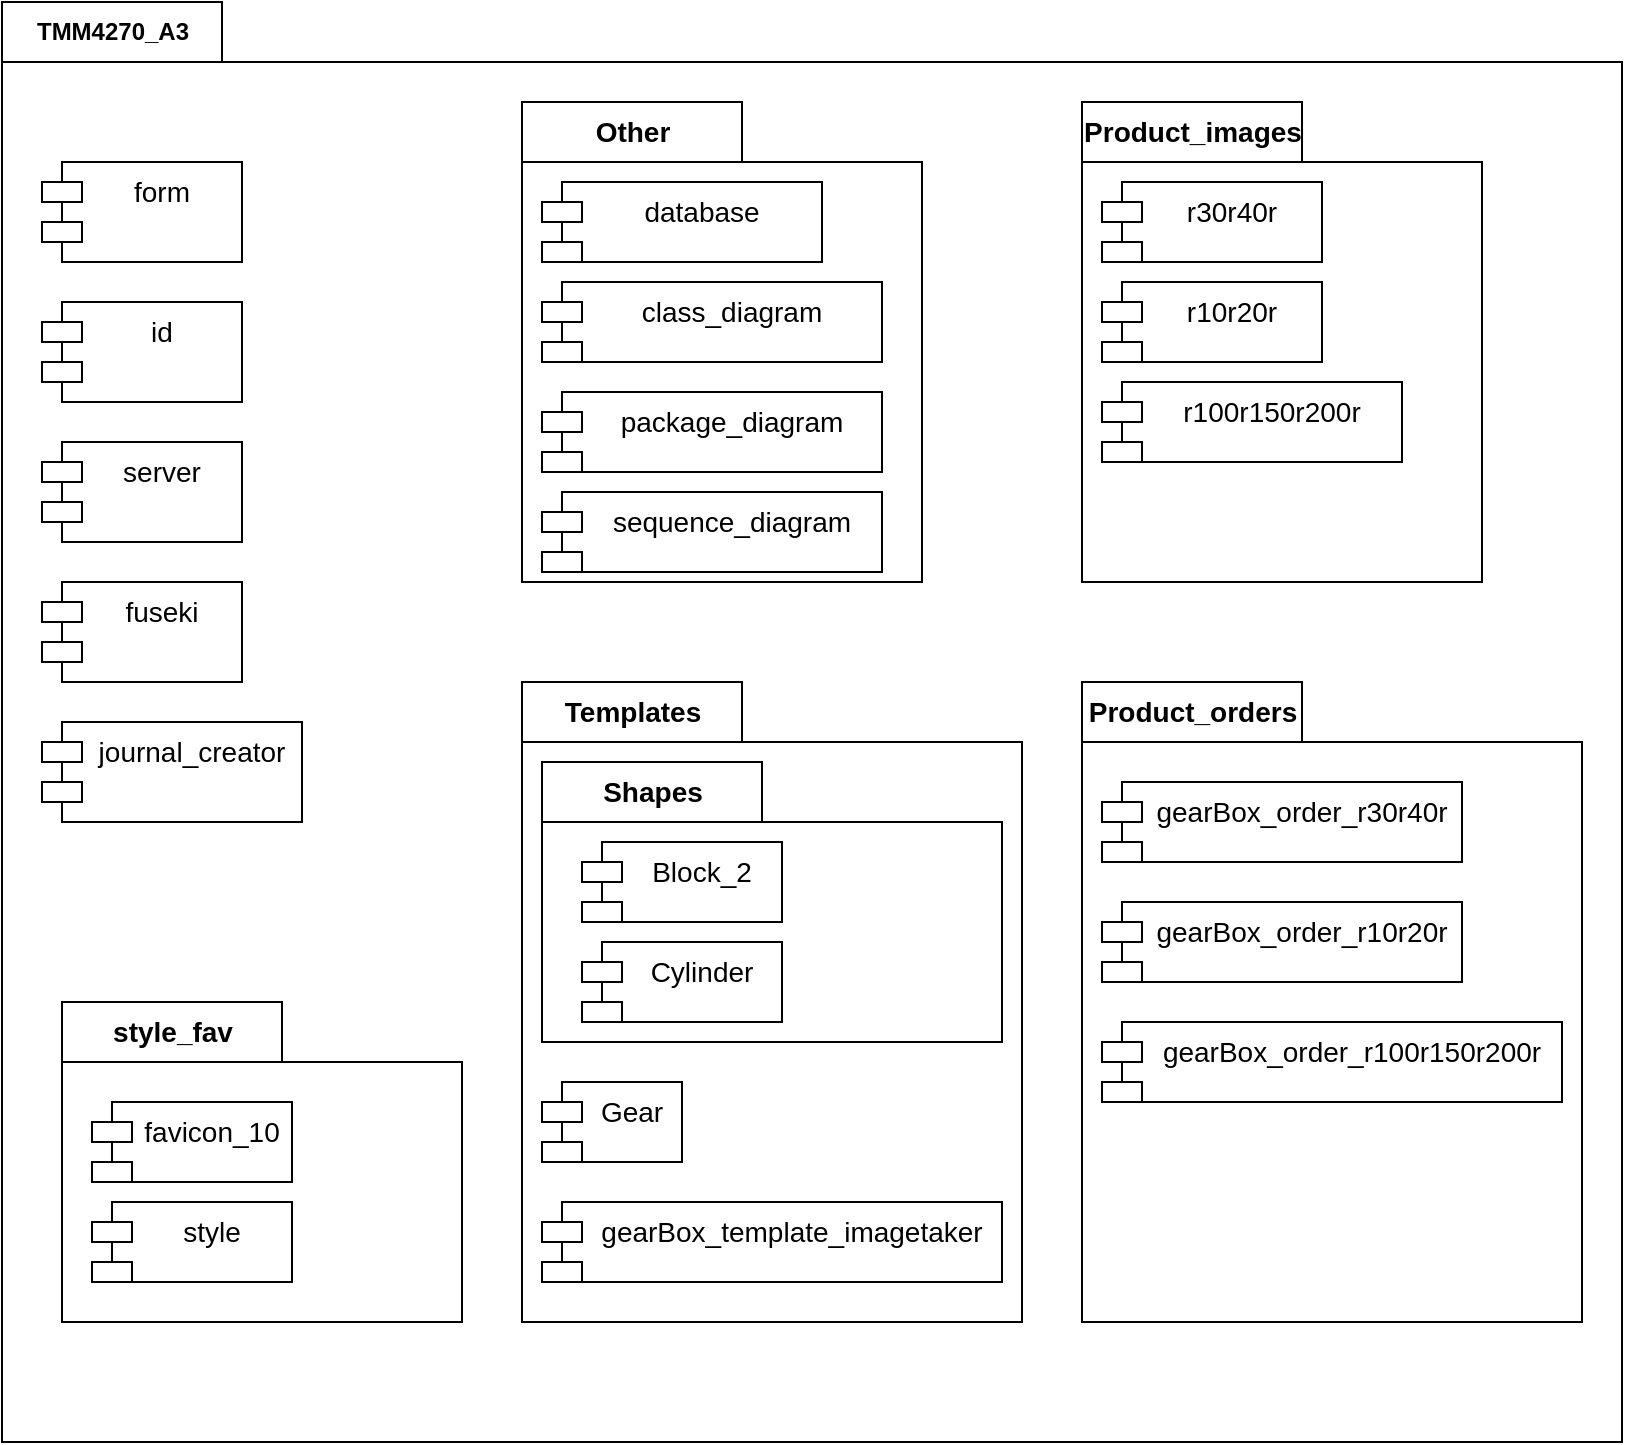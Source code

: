 <mxfile version="15.8.6"><diagram id="L_BPgokhd2ewvMfTUU4q" name="Page-1"><mxGraphModel dx="1210" dy="953" grid="1" gridSize="10" guides="1" tooltips="1" connect="1" arrows="1" fold="1" page="1" pageScale="1" pageWidth="850" pageHeight="1100" math="0" shadow="0"><root><mxCell id="0"/><mxCell id="1" parent="0"/><mxCell id="UrXPLcxSbEMi2YndWBVM-1" value="TMM4270_A3" style="shape=folder;fontStyle=1;tabWidth=110;tabHeight=30;tabPosition=left;html=1;boundedLbl=1;labelInHeader=1;container=1;collapsible=0;recursiveResize=0;" vertex="1" parent="1"><mxGeometry x="30" y="100" width="810" height="720" as="geometry"/></mxCell><mxCell id="UrXPLcxSbEMi2YndWBVM-5" value="form" style="shape=module;align=left;spacingLeft=20;align=center;verticalAlign=top;fontSize=14;" vertex="1" parent="UrXPLcxSbEMi2YndWBVM-1"><mxGeometry x="20" y="80" width="100" height="50" as="geometry"/></mxCell><mxCell id="UrXPLcxSbEMi2YndWBVM-10" value="server" style="shape=module;align=left;spacingLeft=20;align=center;verticalAlign=top;fontSize=14;" vertex="1" parent="UrXPLcxSbEMi2YndWBVM-1"><mxGeometry x="20" y="220" width="100" height="50" as="geometry"/></mxCell><mxCell id="UrXPLcxSbEMi2YndWBVM-9" value="fuseki" style="shape=module;align=left;spacingLeft=20;align=center;verticalAlign=top;fontSize=14;" vertex="1" parent="UrXPLcxSbEMi2YndWBVM-1"><mxGeometry x="20" y="290" width="100" height="50" as="geometry"/></mxCell><mxCell id="UrXPLcxSbEMi2YndWBVM-8" value="id" style="shape=module;align=left;spacingLeft=20;align=center;verticalAlign=top;fontSize=14;" vertex="1" parent="UrXPLcxSbEMi2YndWBVM-1"><mxGeometry x="20" y="150" width="100" height="50" as="geometry"/></mxCell><mxCell id="UrXPLcxSbEMi2YndWBVM-7" value="journal_creator&#10;" style="shape=module;align=left;spacingLeft=20;align=center;verticalAlign=top;fontSize=14;" vertex="1" parent="UrXPLcxSbEMi2YndWBVM-1"><mxGeometry x="20" y="360" width="130" height="50" as="geometry"/></mxCell><mxCell id="UrXPLcxSbEMi2YndWBVM-11" value="Other" style="shape=folder;fontStyle=1;tabWidth=110;tabHeight=30;tabPosition=left;html=1;boundedLbl=1;labelInHeader=1;container=1;collapsible=0;recursiveResize=0;fontSize=14;" vertex="1" parent="UrXPLcxSbEMi2YndWBVM-1"><mxGeometry x="260" y="50" width="200" height="240" as="geometry"/></mxCell><mxCell id="UrXPLcxSbEMi2YndWBVM-13" value="database" style="shape=module;align=left;spacingLeft=20;align=center;verticalAlign=top;fontSize=14;" vertex="1" parent="UrXPLcxSbEMi2YndWBVM-11"><mxGeometry x="10" y="40" width="140" height="40" as="geometry"/></mxCell><mxCell id="UrXPLcxSbEMi2YndWBVM-14" value="class_diagram" style="shape=module;align=left;spacingLeft=20;align=center;verticalAlign=top;fontSize=14;" vertex="1" parent="UrXPLcxSbEMi2YndWBVM-11"><mxGeometry x="10" y="90" width="170" height="40" as="geometry"/></mxCell><mxCell id="UrXPLcxSbEMi2YndWBVM-15" value="sequence_diagram" style="shape=module;align=left;spacingLeft=20;align=center;verticalAlign=top;fontSize=14;" vertex="1" parent="UrXPLcxSbEMi2YndWBVM-11"><mxGeometry x="10" y="195" width="170" height="40" as="geometry"/></mxCell><mxCell id="UrXPLcxSbEMi2YndWBVM-16" value="package_diagram" style="shape=module;align=left;spacingLeft=20;align=center;verticalAlign=top;fontSize=14;" vertex="1" parent="UrXPLcxSbEMi2YndWBVM-11"><mxGeometry x="10" y="145" width="170" height="40" as="geometry"/></mxCell><mxCell id="UrXPLcxSbEMi2YndWBVM-17" value="Product_images" style="shape=folder;fontStyle=1;tabWidth=110;tabHeight=30;tabPosition=left;html=1;boundedLbl=1;labelInHeader=1;container=1;collapsible=0;recursiveResize=0;fontSize=14;" vertex="1" parent="UrXPLcxSbEMi2YndWBVM-1"><mxGeometry x="540" y="50" width="200" height="240" as="geometry"/></mxCell><mxCell id="UrXPLcxSbEMi2YndWBVM-18" value="r30r40r" style="shape=module;align=left;spacingLeft=20;align=center;verticalAlign=top;fontSize=14;" vertex="1" parent="UrXPLcxSbEMi2YndWBVM-17"><mxGeometry x="10" y="40" width="110" height="40" as="geometry"/></mxCell><mxCell id="UrXPLcxSbEMi2YndWBVM-19" value="r10r20r" style="shape=module;align=left;spacingLeft=20;align=center;verticalAlign=top;fontSize=14;" vertex="1" parent="UrXPLcxSbEMi2YndWBVM-17"><mxGeometry x="10" y="90" width="110" height="40" as="geometry"/></mxCell><mxCell id="UrXPLcxSbEMi2YndWBVM-21" value="r100r150r200r" style="shape=module;align=left;spacingLeft=20;align=center;verticalAlign=top;fontSize=14;" vertex="1" parent="UrXPLcxSbEMi2YndWBVM-17"><mxGeometry x="10" y="140" width="150" height="40" as="geometry"/></mxCell><mxCell id="UrXPLcxSbEMi2YndWBVM-22" value="style_fav" style="shape=folder;fontStyle=1;tabWidth=110;tabHeight=30;tabPosition=left;html=1;boundedLbl=1;labelInHeader=1;container=1;collapsible=0;recursiveResize=0;fontSize=14;" vertex="1" parent="UrXPLcxSbEMi2YndWBVM-1"><mxGeometry x="30" y="500" width="200" height="160" as="geometry"/></mxCell><mxCell id="UrXPLcxSbEMi2YndWBVM-23" value="style" style="shape=module;align=left;spacingLeft=20;align=center;verticalAlign=top;fontSize=14;" vertex="1" parent="UrXPLcxSbEMi2YndWBVM-22"><mxGeometry x="15" y="100" width="100" height="40" as="geometry"/></mxCell><mxCell id="UrXPLcxSbEMi2YndWBVM-61" value="favicon_10" style="shape=module;align=left;spacingLeft=20;align=center;verticalAlign=top;fontSize=14;" vertex="1" parent="UrXPLcxSbEMi2YndWBVM-22"><mxGeometry x="15" y="50" width="100" height="40" as="geometry"/></mxCell><mxCell id="UrXPLcxSbEMi2YndWBVM-28" value="Templates" style="shape=folder;fontStyle=1;tabWidth=110;tabHeight=30;tabPosition=left;html=1;boundedLbl=1;labelInHeader=1;container=1;collapsible=0;recursiveResize=0;fontSize=14;" vertex="1" parent="UrXPLcxSbEMi2YndWBVM-1"><mxGeometry x="260" y="340" width="250" height="320" as="geometry"/></mxCell><mxCell id="UrXPLcxSbEMi2YndWBVM-30" value="Gear" style="shape=module;align=left;spacingLeft=20;align=center;verticalAlign=top;fontSize=14;" vertex="1" parent="UrXPLcxSbEMi2YndWBVM-28"><mxGeometry x="10" y="200" width="70" height="40" as="geometry"/></mxCell><mxCell id="UrXPLcxSbEMi2YndWBVM-32" value="gearBox_template_imagetaker&#10;" style="shape=module;align=left;spacingLeft=20;align=center;verticalAlign=top;fontSize=14;" vertex="1" parent="UrXPLcxSbEMi2YndWBVM-28"><mxGeometry x="10" y="260" width="230" height="40" as="geometry"/></mxCell><mxCell id="UrXPLcxSbEMi2YndWBVM-33" value="Shapes" style="shape=folder;fontStyle=1;tabWidth=110;tabHeight=30;tabPosition=left;html=1;boundedLbl=1;labelInHeader=1;container=1;collapsible=0;recursiveResize=0;fontSize=14;" vertex="1" parent="UrXPLcxSbEMi2YndWBVM-28"><mxGeometry x="10" y="40" width="230" height="140" as="geometry"/></mxCell><mxCell id="UrXPLcxSbEMi2YndWBVM-35" value="Cylinder" style="shape=module;align=left;spacingLeft=20;align=center;verticalAlign=top;fontSize=14;" vertex="1" parent="UrXPLcxSbEMi2YndWBVM-33"><mxGeometry x="20" y="90" width="100" height="40" as="geometry"/></mxCell><mxCell id="UrXPLcxSbEMi2YndWBVM-62" value="Block_2" style="shape=module;align=left;spacingLeft=20;align=center;verticalAlign=top;fontSize=14;" vertex="1" parent="UrXPLcxSbEMi2YndWBVM-33"><mxGeometry x="20" y="40" width="100" height="40" as="geometry"/></mxCell><mxCell id="UrXPLcxSbEMi2YndWBVM-63" value="Product_orders" style="shape=folder;fontStyle=1;tabWidth=110;tabHeight=30;tabPosition=left;html=1;boundedLbl=1;labelInHeader=1;container=1;collapsible=0;recursiveResize=0;fontSize=14;" vertex="1" parent="UrXPLcxSbEMi2YndWBVM-1"><mxGeometry x="540" y="340" width="250" height="320" as="geometry"/></mxCell><mxCell id="UrXPLcxSbEMi2YndWBVM-64" value="gearBox_order_r30r40r" style="shape=module;align=left;spacingLeft=20;align=center;verticalAlign=top;fontSize=14;" vertex="1" parent="UrXPLcxSbEMi2YndWBVM-63"><mxGeometry x="10" y="50" width="180" height="40" as="geometry"/></mxCell><mxCell id="UrXPLcxSbEMi2YndWBVM-65" value="gearBox_order_r10r20r" style="shape=module;align=left;spacingLeft=20;align=center;verticalAlign=top;fontSize=14;" vertex="1" parent="UrXPLcxSbEMi2YndWBVM-63"><mxGeometry x="10" y="110" width="180" height="40" as="geometry"/></mxCell><mxCell id="UrXPLcxSbEMi2YndWBVM-66" value="gearBox_order_r100r150r200r" style="shape=module;align=left;spacingLeft=20;align=center;verticalAlign=top;fontSize=14;" vertex="1" parent="UrXPLcxSbEMi2YndWBVM-63"><mxGeometry x="10" y="170" width="230" height="40" as="geometry"/></mxCell></root></mxGraphModel></diagram></mxfile>